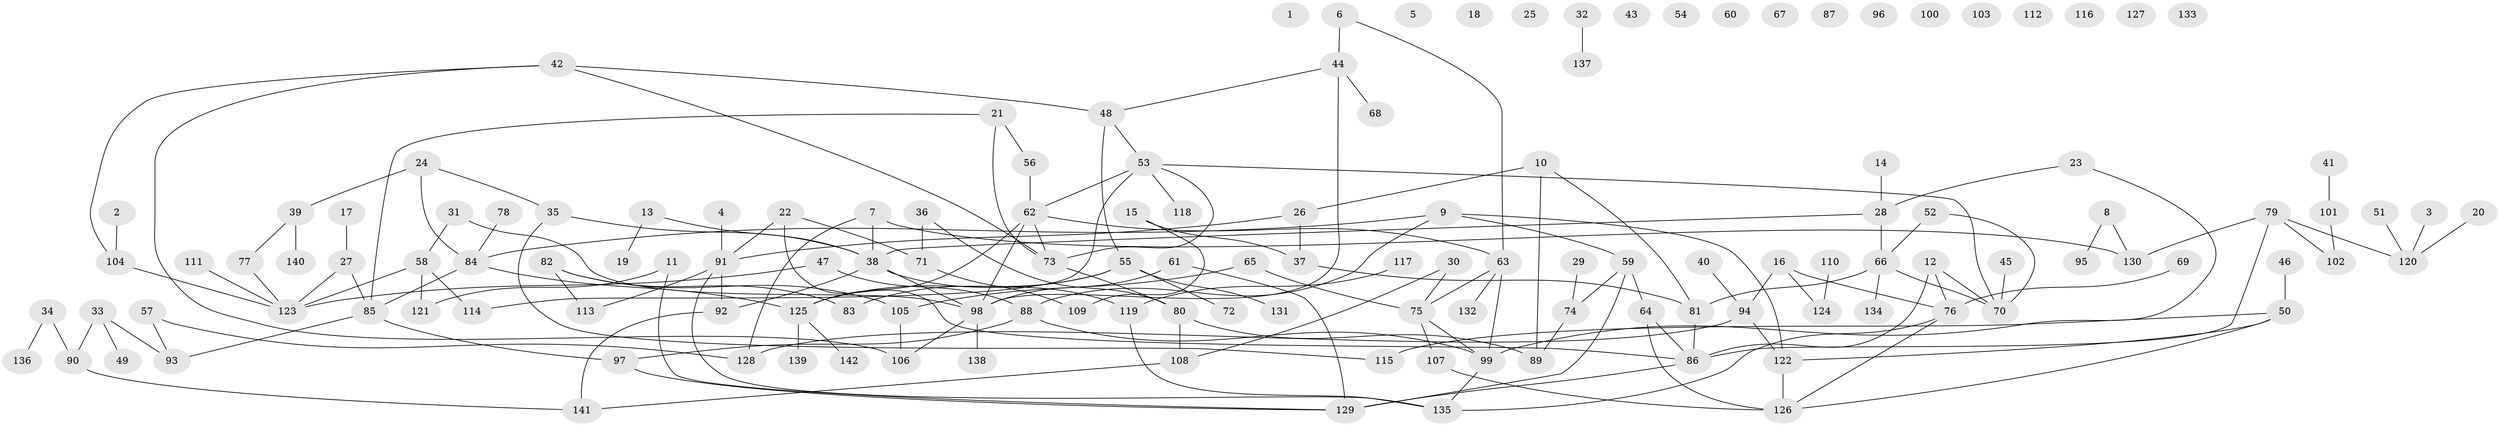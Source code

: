 // Generated by graph-tools (version 1.1) at 2025/39/03/09/25 04:39:13]
// undirected, 142 vertices, 175 edges
graph export_dot {
graph [start="1"]
  node [color=gray90,style=filled];
  1;
  2;
  3;
  4;
  5;
  6;
  7;
  8;
  9;
  10;
  11;
  12;
  13;
  14;
  15;
  16;
  17;
  18;
  19;
  20;
  21;
  22;
  23;
  24;
  25;
  26;
  27;
  28;
  29;
  30;
  31;
  32;
  33;
  34;
  35;
  36;
  37;
  38;
  39;
  40;
  41;
  42;
  43;
  44;
  45;
  46;
  47;
  48;
  49;
  50;
  51;
  52;
  53;
  54;
  55;
  56;
  57;
  58;
  59;
  60;
  61;
  62;
  63;
  64;
  65;
  66;
  67;
  68;
  69;
  70;
  71;
  72;
  73;
  74;
  75;
  76;
  77;
  78;
  79;
  80;
  81;
  82;
  83;
  84;
  85;
  86;
  87;
  88;
  89;
  90;
  91;
  92;
  93;
  94;
  95;
  96;
  97;
  98;
  99;
  100;
  101;
  102;
  103;
  104;
  105;
  106;
  107;
  108;
  109;
  110;
  111;
  112;
  113;
  114;
  115;
  116;
  117;
  118;
  119;
  120;
  121;
  122;
  123;
  124;
  125;
  126;
  127;
  128;
  129;
  130;
  131;
  132;
  133;
  134;
  135;
  136;
  137;
  138;
  139;
  140;
  141;
  142;
  2 -- 104;
  3 -- 120;
  4 -- 91;
  6 -- 44;
  6 -- 63;
  7 -- 38;
  7 -- 128;
  7 -- 130;
  8 -- 95;
  8 -- 130;
  9 -- 59;
  9 -- 84;
  9 -- 88;
  9 -- 122;
  10 -- 26;
  10 -- 81;
  10 -- 89;
  11 -- 121;
  11 -- 129;
  12 -- 70;
  12 -- 76;
  12 -- 86;
  13 -- 19;
  13 -- 38;
  14 -- 28;
  15 -- 37;
  15 -- 109;
  16 -- 76;
  16 -- 94;
  16 -- 124;
  17 -- 27;
  20 -- 120;
  21 -- 56;
  21 -- 73;
  21 -- 85;
  22 -- 71;
  22 -- 86;
  22 -- 91;
  23 -- 28;
  23 -- 99;
  24 -- 35;
  24 -- 39;
  24 -- 84;
  26 -- 37;
  26 -- 91;
  27 -- 85;
  27 -- 123;
  28 -- 38;
  28 -- 66;
  29 -- 74;
  30 -- 75;
  30 -- 108;
  31 -- 58;
  31 -- 98;
  32 -- 137;
  33 -- 49;
  33 -- 90;
  33 -- 93;
  34 -- 90;
  34 -- 136;
  35 -- 38;
  35 -- 115;
  36 -- 71;
  36 -- 80;
  37 -- 81;
  38 -- 92;
  38 -- 98;
  38 -- 119;
  39 -- 77;
  39 -- 140;
  40 -- 94;
  41 -- 101;
  42 -- 48;
  42 -- 73;
  42 -- 104;
  42 -- 106;
  44 -- 48;
  44 -- 68;
  44 -- 98;
  45 -- 70;
  46 -- 50;
  47 -- 88;
  47 -- 123;
  48 -- 53;
  48 -- 55;
  50 -- 115;
  50 -- 122;
  50 -- 126;
  51 -- 120;
  52 -- 66;
  52 -- 70;
  53 -- 62;
  53 -- 70;
  53 -- 73;
  53 -- 114;
  53 -- 118;
  55 -- 72;
  55 -- 83;
  55 -- 125;
  55 -- 131;
  56 -- 62;
  57 -- 93;
  57 -- 128;
  58 -- 114;
  58 -- 121;
  58 -- 123;
  59 -- 64;
  59 -- 74;
  59 -- 129;
  61 -- 98;
  61 -- 129;
  62 -- 63;
  62 -- 73;
  62 -- 98;
  62 -- 125;
  63 -- 75;
  63 -- 99;
  63 -- 132;
  64 -- 86;
  64 -- 126;
  65 -- 75;
  65 -- 105;
  66 -- 70;
  66 -- 81;
  66 -- 134;
  69 -- 76;
  71 -- 109;
  73 -- 80;
  74 -- 89;
  75 -- 99;
  75 -- 107;
  76 -- 126;
  76 -- 135;
  77 -- 123;
  78 -- 84;
  79 -- 86;
  79 -- 102;
  79 -- 120;
  79 -- 130;
  80 -- 89;
  80 -- 108;
  81 -- 86;
  82 -- 83;
  82 -- 105;
  82 -- 113;
  84 -- 85;
  84 -- 125;
  85 -- 93;
  85 -- 97;
  86 -- 129;
  88 -- 97;
  88 -- 99;
  90 -- 141;
  91 -- 92;
  91 -- 113;
  91 -- 135;
  92 -- 141;
  94 -- 122;
  94 -- 128;
  97 -- 129;
  98 -- 106;
  98 -- 138;
  99 -- 135;
  101 -- 102;
  104 -- 123;
  105 -- 106;
  107 -- 126;
  108 -- 141;
  110 -- 124;
  111 -- 123;
  117 -- 119;
  119 -- 135;
  122 -- 126;
  125 -- 139;
  125 -- 142;
}
